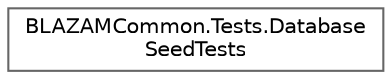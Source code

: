 digraph "Graphical Class Hierarchy"
{
 // LATEX_PDF_SIZE
  bgcolor="transparent";
  edge [fontname=Helvetica,fontsize=10,labelfontname=Helvetica,labelfontsize=10];
  node [fontname=Helvetica,fontsize=10,shape=box,height=0.2,width=0.4];
  rankdir="LR";
  Node0 [id="Node000000",label="BLAZAMCommon.Tests.Database\lSeedTests",height=0.2,width=0.4,color="grey40", fillcolor="white", style="filled",URL="$class_b_l_a_z_a_m_common_1_1_tests_1_1_database_seed_tests.html",tooltip=" "];
}
